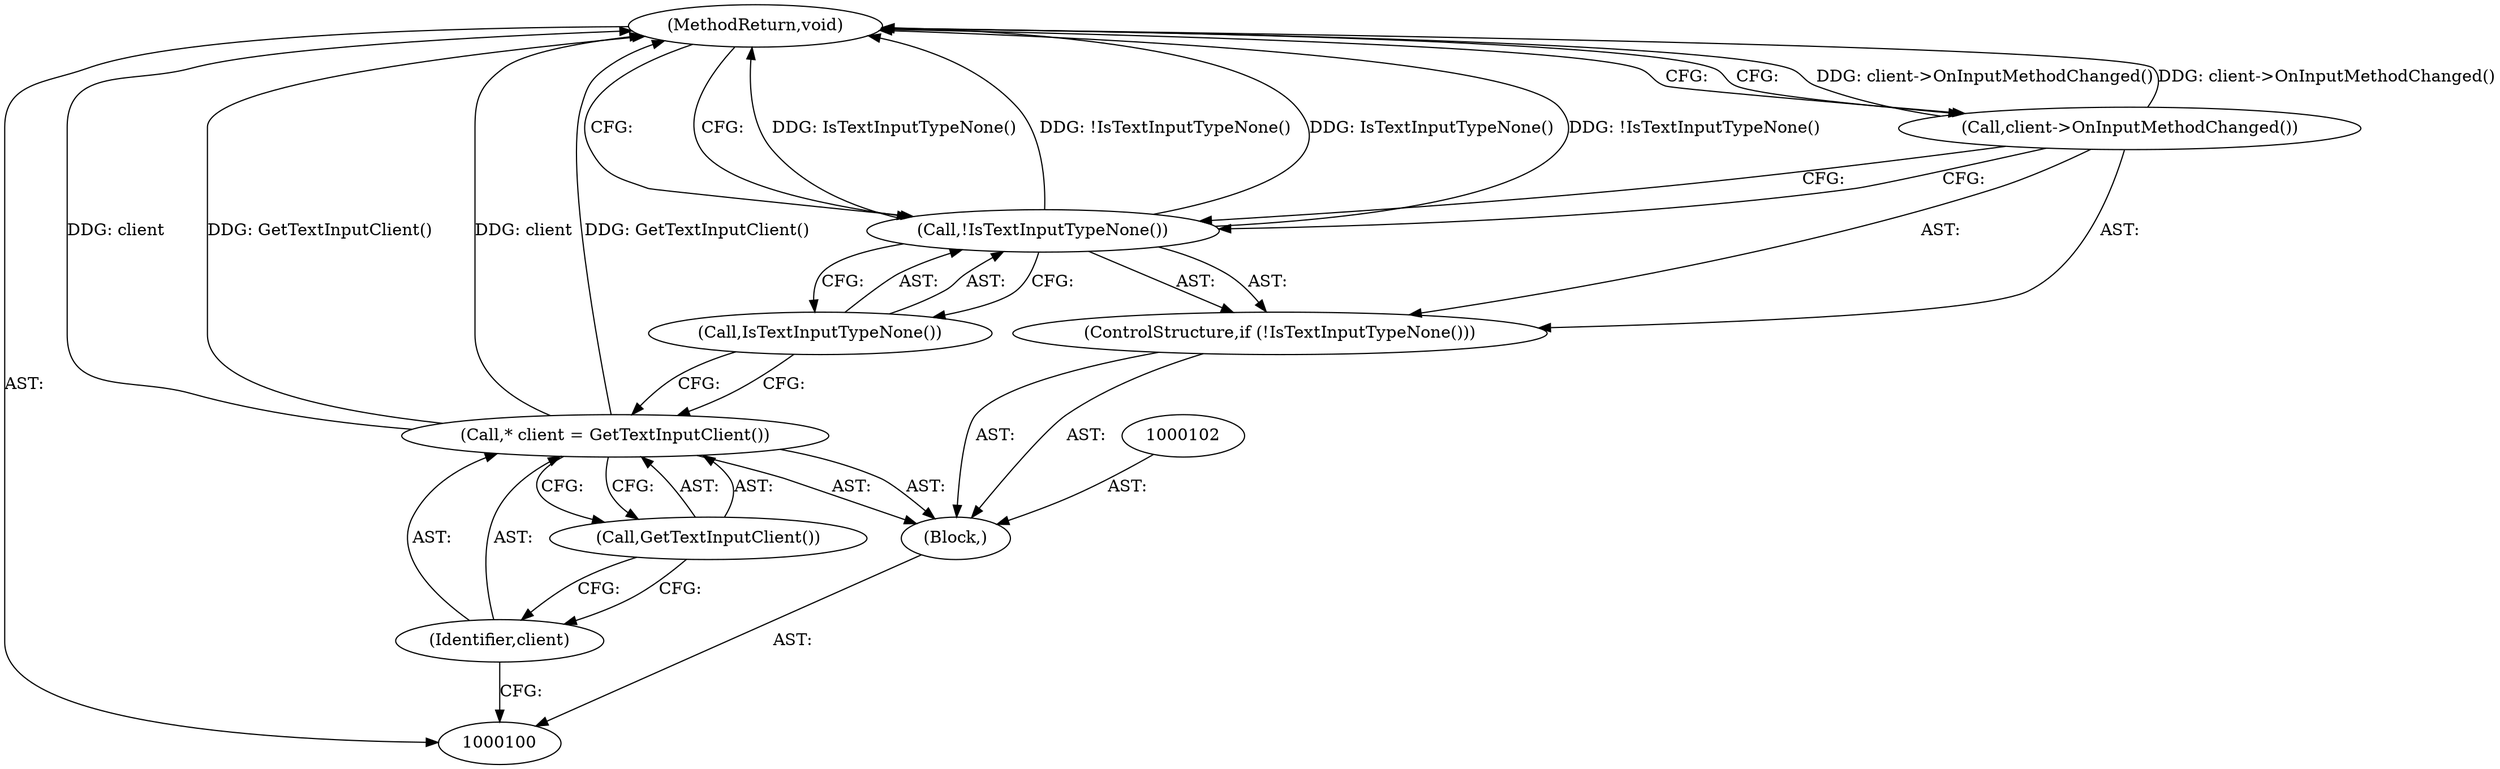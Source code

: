 digraph "0_Chrome_d66c757a9a434f48069b114fb49191e4790f9038" {
"1000110" [label="(MethodReturn,void)"];
"1000101" [label="(Block,)"];
"1000103" [label="(Call,* client = GetTextInputClient())"];
"1000104" [label="(Identifier,client)"];
"1000105" [label="(Call,GetTextInputClient())"];
"1000106" [label="(ControlStructure,if (!IsTextInputTypeNone()))"];
"1000107" [label="(Call,!IsTextInputTypeNone())"];
"1000108" [label="(Call,IsTextInputTypeNone())"];
"1000109" [label="(Call,client->OnInputMethodChanged())"];
"1000110" -> "1000100"  [label="AST: "];
"1000110" -> "1000109"  [label="CFG: "];
"1000110" -> "1000107"  [label="CFG: "];
"1000107" -> "1000110"  [label="DDG: IsTextInputTypeNone()"];
"1000107" -> "1000110"  [label="DDG: !IsTextInputTypeNone()"];
"1000103" -> "1000110"  [label="DDG: client"];
"1000103" -> "1000110"  [label="DDG: GetTextInputClient()"];
"1000109" -> "1000110"  [label="DDG: client->OnInputMethodChanged()"];
"1000101" -> "1000100"  [label="AST: "];
"1000102" -> "1000101"  [label="AST: "];
"1000103" -> "1000101"  [label="AST: "];
"1000106" -> "1000101"  [label="AST: "];
"1000103" -> "1000101"  [label="AST: "];
"1000103" -> "1000105"  [label="CFG: "];
"1000104" -> "1000103"  [label="AST: "];
"1000105" -> "1000103"  [label="AST: "];
"1000108" -> "1000103"  [label="CFG: "];
"1000103" -> "1000110"  [label="DDG: client"];
"1000103" -> "1000110"  [label="DDG: GetTextInputClient()"];
"1000104" -> "1000103"  [label="AST: "];
"1000104" -> "1000100"  [label="CFG: "];
"1000105" -> "1000104"  [label="CFG: "];
"1000105" -> "1000103"  [label="AST: "];
"1000105" -> "1000104"  [label="CFG: "];
"1000103" -> "1000105"  [label="CFG: "];
"1000106" -> "1000101"  [label="AST: "];
"1000107" -> "1000106"  [label="AST: "];
"1000109" -> "1000106"  [label="AST: "];
"1000107" -> "1000106"  [label="AST: "];
"1000107" -> "1000108"  [label="CFG: "];
"1000108" -> "1000107"  [label="AST: "];
"1000109" -> "1000107"  [label="CFG: "];
"1000110" -> "1000107"  [label="CFG: "];
"1000107" -> "1000110"  [label="DDG: IsTextInputTypeNone()"];
"1000107" -> "1000110"  [label="DDG: !IsTextInputTypeNone()"];
"1000108" -> "1000107"  [label="AST: "];
"1000108" -> "1000103"  [label="CFG: "];
"1000107" -> "1000108"  [label="CFG: "];
"1000109" -> "1000106"  [label="AST: "];
"1000109" -> "1000107"  [label="CFG: "];
"1000110" -> "1000109"  [label="CFG: "];
"1000109" -> "1000110"  [label="DDG: client->OnInputMethodChanged()"];
}
